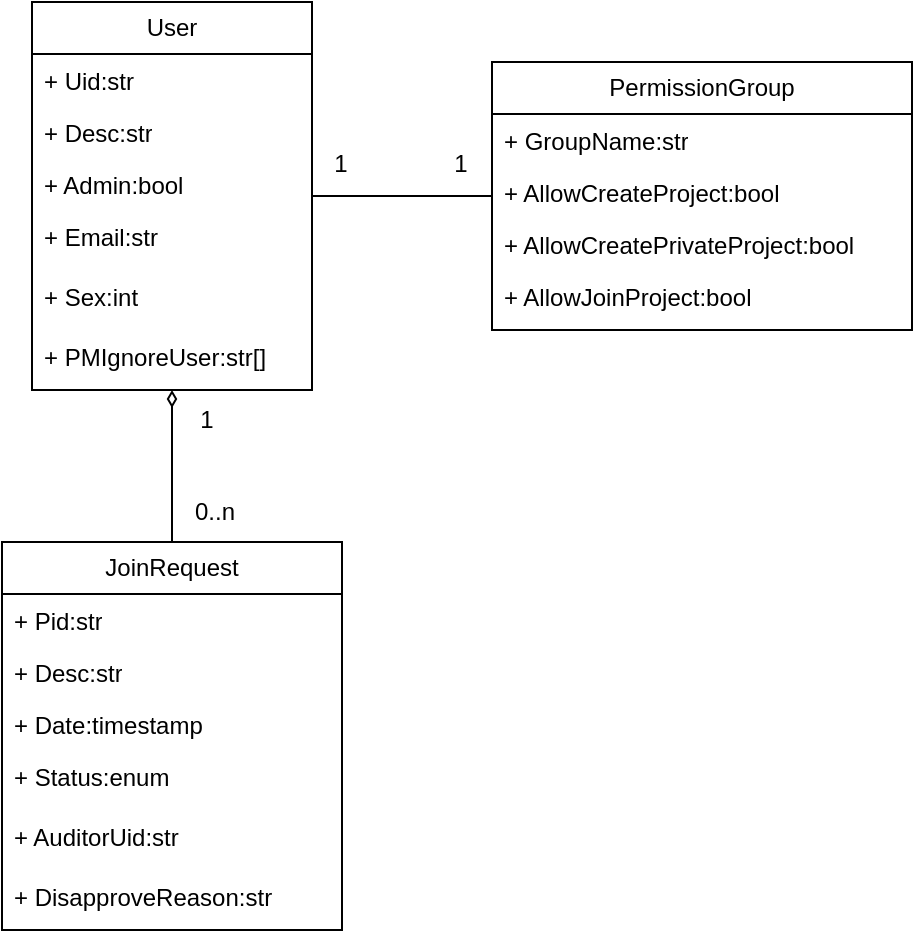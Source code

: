 <mxfile version="24.2.5" type="github">
  <diagram name="第 1 页" id="1odDleKzKIrbYBjiixFl">
    <mxGraphModel dx="608" dy="745" grid="1" gridSize="10" guides="1" tooltips="1" connect="1" arrows="1" fold="1" page="1" pageScale="1" pageWidth="827" pageHeight="1169" math="0" shadow="0">
      <root>
        <mxCell id="0" />
        <mxCell id="1" parent="0" />
        <mxCell id="ib88aiVqJiSz8_Cnnz4W-5" value="User" style="swimlane;fontStyle=0;childLayout=stackLayout;horizontal=1;startSize=26;fillColor=none;horizontalStack=0;resizeParent=1;resizeParentMax=0;resizeLast=0;collapsible=1;marginBottom=0;whiteSpace=wrap;html=1;" vertex="1" parent="1">
          <mxGeometry x="40" y="40" width="140" height="194" as="geometry" />
        </mxCell>
        <mxCell id="ib88aiVqJiSz8_Cnnz4W-6" value="+ Uid:str" style="text;strokeColor=none;fillColor=none;align=left;verticalAlign=top;spacingLeft=4;spacingRight=4;overflow=hidden;rotatable=0;points=[[0,0.5],[1,0.5]];portConstraint=eastwest;whiteSpace=wrap;html=1;" vertex="1" parent="ib88aiVqJiSz8_Cnnz4W-5">
          <mxGeometry y="26" width="140" height="26" as="geometry" />
        </mxCell>
        <mxCell id="ib88aiVqJiSz8_Cnnz4W-7" value="+ Desc:str" style="text;strokeColor=none;fillColor=none;align=left;verticalAlign=top;spacingLeft=4;spacingRight=4;overflow=hidden;rotatable=0;points=[[0,0.5],[1,0.5]];portConstraint=eastwest;whiteSpace=wrap;html=1;" vertex="1" parent="ib88aiVqJiSz8_Cnnz4W-5">
          <mxGeometry y="52" width="140" height="26" as="geometry" />
        </mxCell>
        <mxCell id="ib88aiVqJiSz8_Cnnz4W-8" value="+ Admin:bool" style="text;strokeColor=none;fillColor=none;align=left;verticalAlign=top;spacingLeft=4;spacingRight=4;overflow=hidden;rotatable=0;points=[[0,0.5],[1,0.5]];portConstraint=eastwest;whiteSpace=wrap;html=1;" vertex="1" parent="ib88aiVqJiSz8_Cnnz4W-5">
          <mxGeometry y="78" width="140" height="26" as="geometry" />
        </mxCell>
        <mxCell id="ib88aiVqJiSz8_Cnnz4W-9" value="+ Email:str" style="text;whiteSpace=wrap;html=1;fontFamily=Helvetica;fontSize=12;fontColor=default;spacingLeft=4;" vertex="1" parent="ib88aiVqJiSz8_Cnnz4W-5">
          <mxGeometry y="104" width="140" height="30" as="geometry" />
        </mxCell>
        <mxCell id="ib88aiVqJiSz8_Cnnz4W-10" value="+ Sex:int" style="text;whiteSpace=wrap;html=1;fontFamily=Helvetica;fontSize=12;fontColor=default;spacingLeft=4;" vertex="1" parent="ib88aiVqJiSz8_Cnnz4W-5">
          <mxGeometry y="134" width="140" height="30" as="geometry" />
        </mxCell>
        <mxCell id="ib88aiVqJiSz8_Cnnz4W-11" value="+ PMIgnoreUser:str[]" style="text;whiteSpace=wrap;html=1;fontFamily=Helvetica;fontSize=12;fontColor=default;spacingLeft=4;" vertex="1" parent="ib88aiVqJiSz8_Cnnz4W-5">
          <mxGeometry y="164" width="140" height="30" as="geometry" />
        </mxCell>
        <mxCell id="ib88aiVqJiSz8_Cnnz4W-24" style="edgeStyle=orthogonalEdgeStyle;rounded=0;orthogonalLoop=1;jettySize=auto;html=1;endArrow=diamondThin;endFill=0;" edge="1" parent="1" source="ib88aiVqJiSz8_Cnnz4W-12" target="ib88aiVqJiSz8_Cnnz4W-5">
          <mxGeometry relative="1" as="geometry" />
        </mxCell>
        <mxCell id="ib88aiVqJiSz8_Cnnz4W-12" value="JoinRequest" style="swimlane;fontStyle=0;childLayout=stackLayout;horizontal=1;startSize=26;fillColor=none;horizontalStack=0;resizeParent=1;resizeParentMax=0;resizeLast=0;collapsible=1;marginBottom=0;whiteSpace=wrap;html=1;" vertex="1" parent="1">
          <mxGeometry x="25" y="310" width="170" height="194" as="geometry" />
        </mxCell>
        <mxCell id="ib88aiVqJiSz8_Cnnz4W-13" value="+ Pid:str" style="text;strokeColor=none;fillColor=none;align=left;verticalAlign=top;spacingLeft=4;spacingRight=4;overflow=hidden;rotatable=0;points=[[0,0.5],[1,0.5]];portConstraint=eastwest;whiteSpace=wrap;html=1;" vertex="1" parent="ib88aiVqJiSz8_Cnnz4W-12">
          <mxGeometry y="26" width="170" height="26" as="geometry" />
        </mxCell>
        <mxCell id="ib88aiVqJiSz8_Cnnz4W-14" value="+ Desc:str" style="text;strokeColor=none;fillColor=none;align=left;verticalAlign=top;spacingLeft=4;spacingRight=4;overflow=hidden;rotatable=0;points=[[0,0.5],[1,0.5]];portConstraint=eastwest;whiteSpace=wrap;html=1;" vertex="1" parent="ib88aiVqJiSz8_Cnnz4W-12">
          <mxGeometry y="52" width="170" height="26" as="geometry" />
        </mxCell>
        <mxCell id="ib88aiVqJiSz8_Cnnz4W-15" value="+ Date:timestamp" style="text;strokeColor=none;fillColor=none;align=left;verticalAlign=top;spacingLeft=4;spacingRight=4;overflow=hidden;rotatable=0;points=[[0,0.5],[1,0.5]];portConstraint=eastwest;whiteSpace=wrap;html=1;" vertex="1" parent="ib88aiVqJiSz8_Cnnz4W-12">
          <mxGeometry y="78" width="170" height="26" as="geometry" />
        </mxCell>
        <mxCell id="ib88aiVqJiSz8_Cnnz4W-16" value="+ Status:enum" style="text;whiteSpace=wrap;html=1;fontFamily=Helvetica;fontSize=12;fontColor=default;spacingLeft=4;" vertex="1" parent="ib88aiVqJiSz8_Cnnz4W-12">
          <mxGeometry y="104" width="170" height="30" as="geometry" />
        </mxCell>
        <mxCell id="ib88aiVqJiSz8_Cnnz4W-18" value="+ AuditorUid:str" style="text;whiteSpace=wrap;html=1;fontFamily=Helvetica;fontSize=12;fontColor=default;spacingLeft=4;" vertex="1" parent="ib88aiVqJiSz8_Cnnz4W-12">
          <mxGeometry y="134" width="170" height="30" as="geometry" />
        </mxCell>
        <mxCell id="ib88aiVqJiSz8_Cnnz4W-17" value="+ DisapproveReason:str" style="text;whiteSpace=wrap;html=1;fontFamily=Helvetica;fontSize=12;fontColor=default;spacingLeft=4;" vertex="1" parent="ib88aiVqJiSz8_Cnnz4W-12">
          <mxGeometry y="164" width="170" height="30" as="geometry" />
        </mxCell>
        <mxCell id="ib88aiVqJiSz8_Cnnz4W-26" style="edgeStyle=orthogonalEdgeStyle;rounded=0;orthogonalLoop=1;jettySize=auto;html=1;endArrow=none;endFill=0;" edge="1" parent="1" source="ib88aiVqJiSz8_Cnnz4W-19" target="ib88aiVqJiSz8_Cnnz4W-5">
          <mxGeometry relative="1" as="geometry" />
        </mxCell>
        <mxCell id="ib88aiVqJiSz8_Cnnz4W-19" value="PermissionGroup" style="swimlane;fontStyle=0;childLayout=stackLayout;horizontal=1;startSize=26;fillColor=none;horizontalStack=0;resizeParent=1;resizeParentMax=0;resizeLast=0;collapsible=1;marginBottom=0;whiteSpace=wrap;html=1;" vertex="1" parent="1">
          <mxGeometry x="270" y="70" width="210" height="134" as="geometry" />
        </mxCell>
        <mxCell id="ib88aiVqJiSz8_Cnnz4W-20" value="+ GroupName:str" style="text;strokeColor=none;fillColor=none;align=left;verticalAlign=top;spacingLeft=4;spacingRight=4;overflow=hidden;rotatable=0;points=[[0,0.5],[1,0.5]];portConstraint=eastwest;whiteSpace=wrap;html=1;" vertex="1" parent="ib88aiVqJiSz8_Cnnz4W-19">
          <mxGeometry y="26" width="210" height="26" as="geometry" />
        </mxCell>
        <mxCell id="ib88aiVqJiSz8_Cnnz4W-21" value="+ AllowCreateProject:bool" style="text;strokeColor=none;fillColor=none;align=left;verticalAlign=top;spacingLeft=4;spacingRight=4;overflow=hidden;rotatable=0;points=[[0,0.5],[1,0.5]];portConstraint=eastwest;whiteSpace=wrap;html=1;" vertex="1" parent="ib88aiVqJiSz8_Cnnz4W-19">
          <mxGeometry y="52" width="210" height="26" as="geometry" />
        </mxCell>
        <mxCell id="ib88aiVqJiSz8_Cnnz4W-22" value="+ AllowCreatePrivateProject:bool" style="text;strokeColor=none;fillColor=none;align=left;verticalAlign=top;spacingLeft=4;spacingRight=4;overflow=hidden;rotatable=0;points=[[0,0.5],[1,0.5]];portConstraint=eastwest;whiteSpace=wrap;html=1;" vertex="1" parent="ib88aiVqJiSz8_Cnnz4W-19">
          <mxGeometry y="78" width="210" height="26" as="geometry" />
        </mxCell>
        <mxCell id="ib88aiVqJiSz8_Cnnz4W-23" value="+ AllowJoinProject:bool" style="text;whiteSpace=wrap;html=1;fontFamily=Helvetica;fontSize=12;fontColor=default;spacingLeft=4;" vertex="1" parent="ib88aiVqJiSz8_Cnnz4W-19">
          <mxGeometry y="104" width="210" height="30" as="geometry" />
        </mxCell>
        <mxCell id="ib88aiVqJiSz8_Cnnz4W-27" value="1" style="text;html=1;align=center;verticalAlign=middle;resizable=0;points=[];autosize=1;strokeColor=none;fillColor=none;" vertex="1" parent="1">
          <mxGeometry x="112" y="234" width="30" height="30" as="geometry" />
        </mxCell>
        <mxCell id="ib88aiVqJiSz8_Cnnz4W-28" value="0..n" style="text;html=1;align=center;verticalAlign=middle;resizable=0;points=[];autosize=1;strokeColor=none;fillColor=none;" vertex="1" parent="1">
          <mxGeometry x="111" y="280" width="40" height="30" as="geometry" />
        </mxCell>
        <mxCell id="ib88aiVqJiSz8_Cnnz4W-29" value="1" style="text;html=1;align=center;verticalAlign=middle;resizable=0;points=[];autosize=1;strokeColor=none;fillColor=none;" vertex="1" parent="1">
          <mxGeometry x="179" y="106" width="30" height="30" as="geometry" />
        </mxCell>
        <mxCell id="ib88aiVqJiSz8_Cnnz4W-30" value="1" style="text;html=1;align=center;verticalAlign=middle;resizable=0;points=[];autosize=1;strokeColor=none;fillColor=none;" vertex="1" parent="1">
          <mxGeometry x="239" y="106" width="30" height="30" as="geometry" />
        </mxCell>
      </root>
    </mxGraphModel>
  </diagram>
</mxfile>
